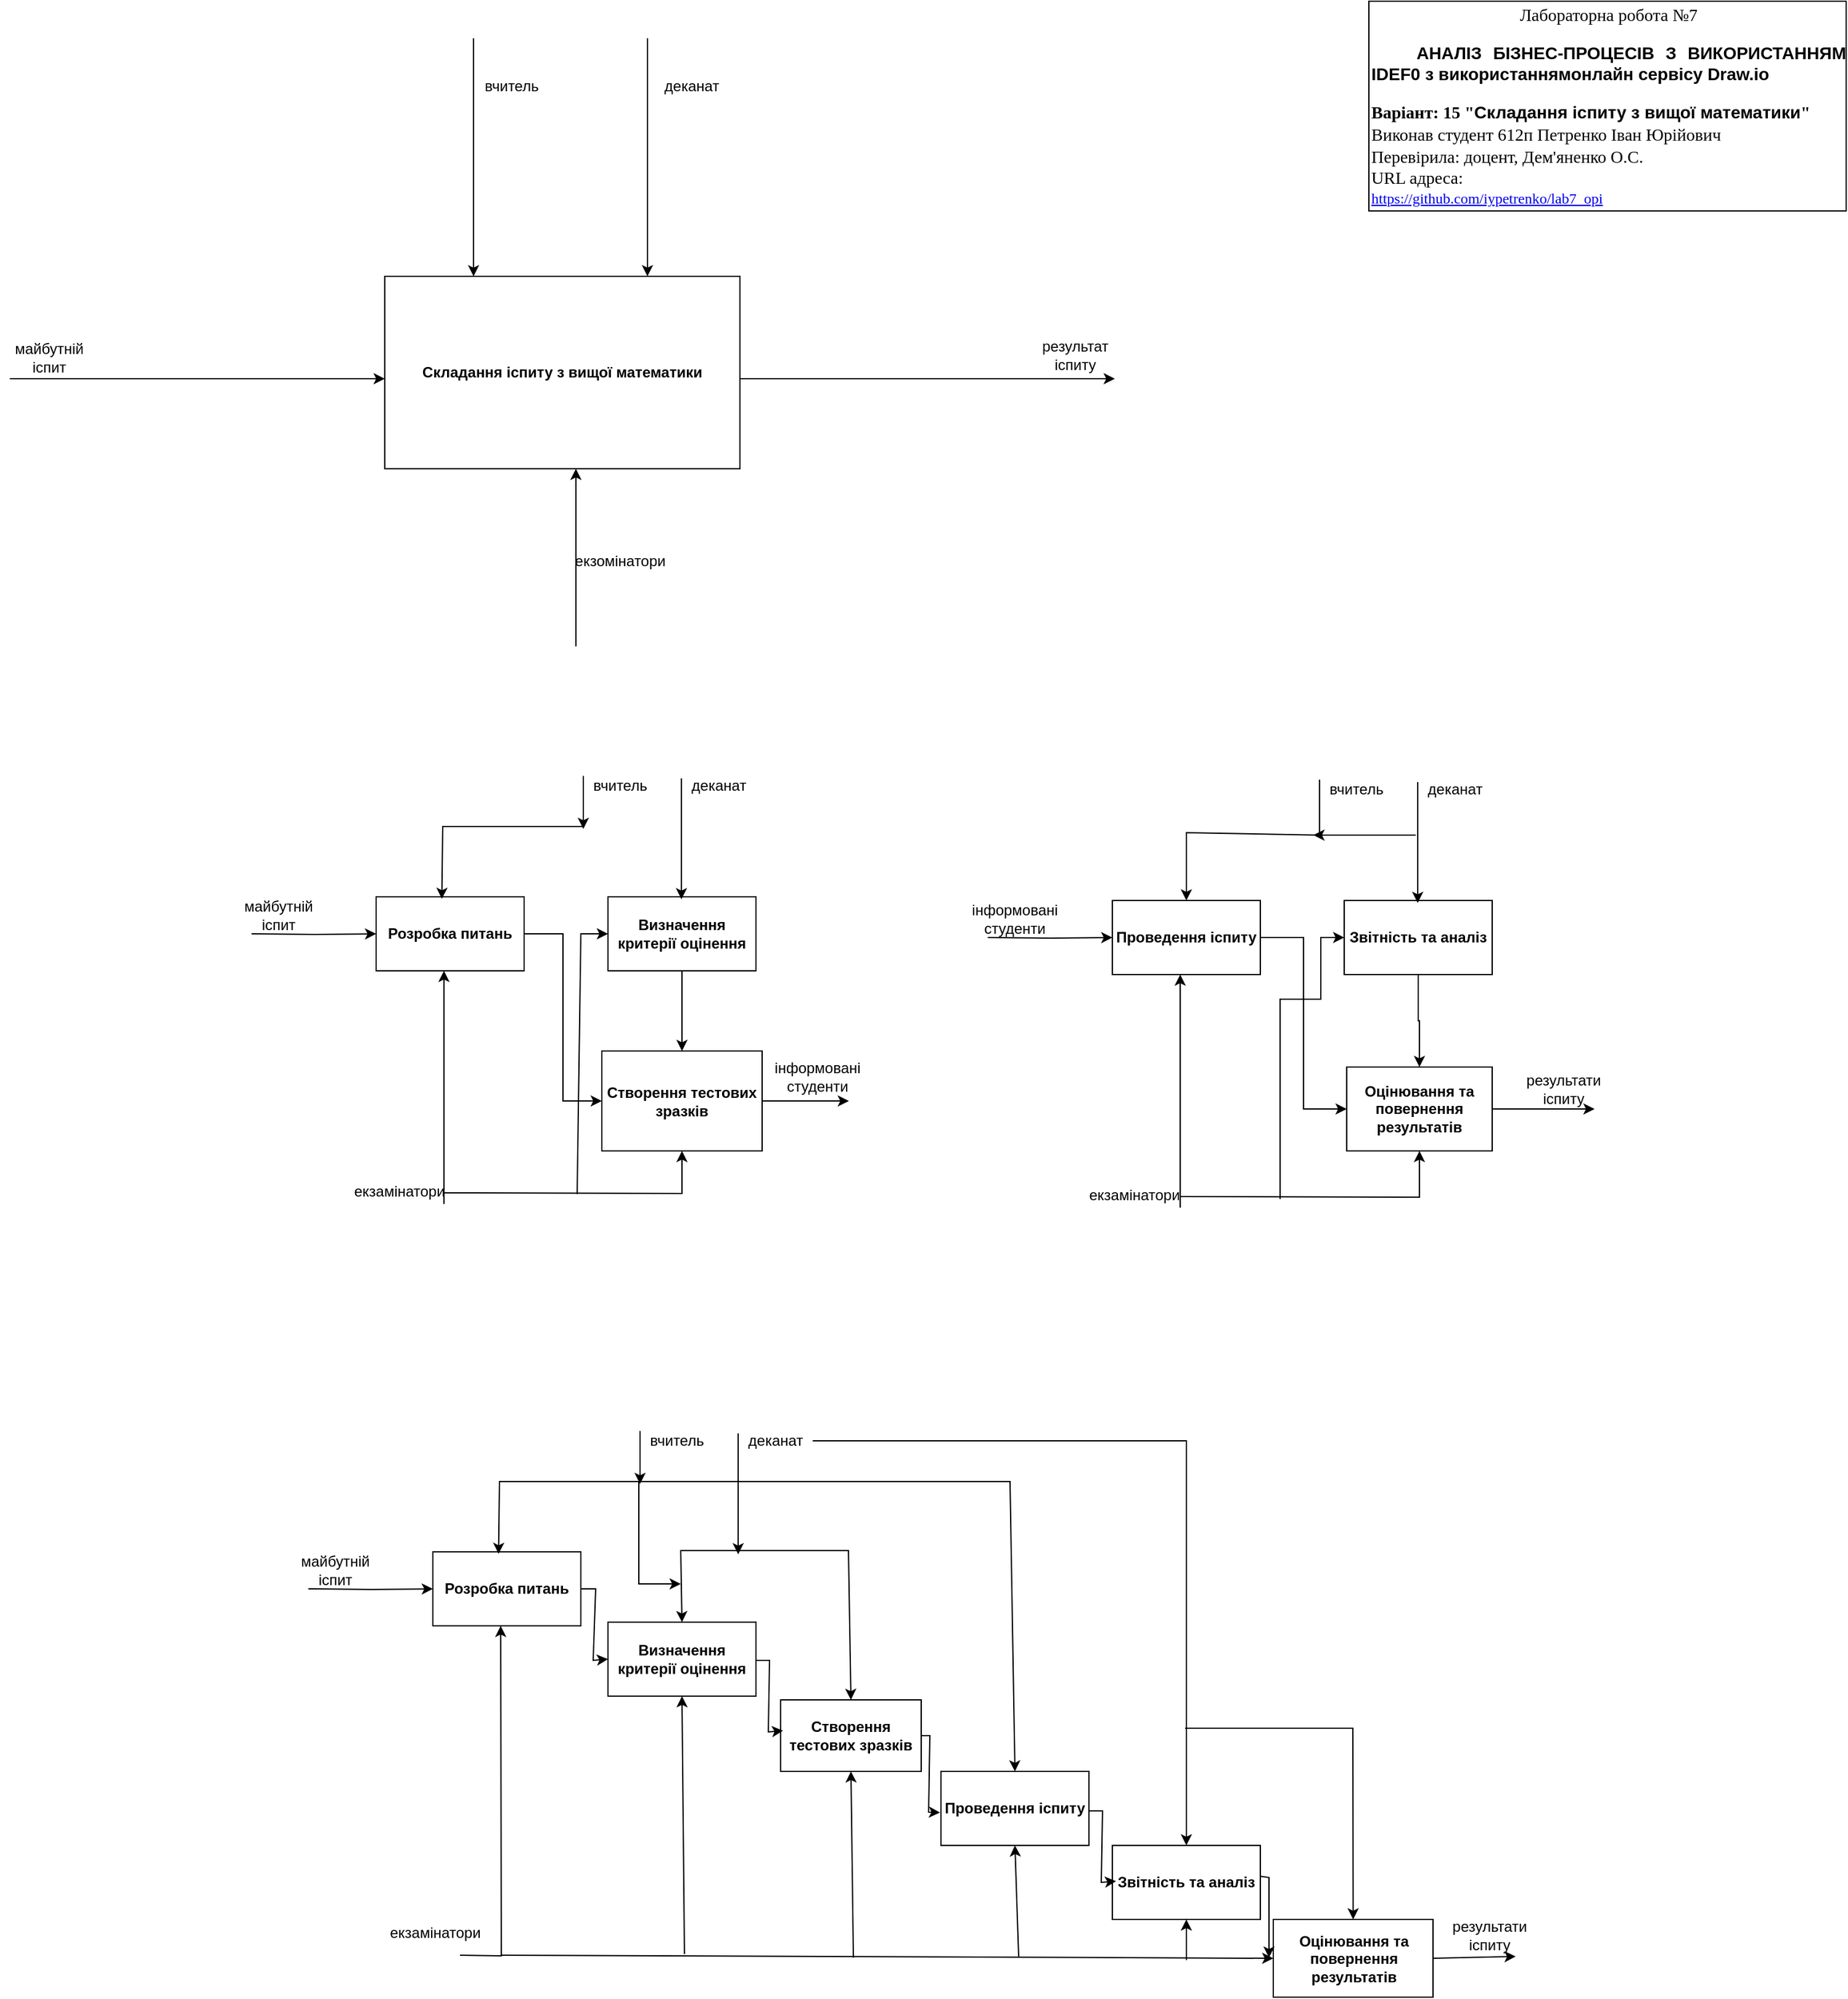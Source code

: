 <mxfile version="22.1.3" type="device">
  <diagram name="Страница — 1" id="lBccL7FZxra-m5bGUK_l">
    <mxGraphModel dx="989" dy="523" grid="0" gridSize="10" guides="1" tooltips="1" connect="1" arrows="1" fold="1" page="1" pageScale="1" pageWidth="1654" pageHeight="1169" math="0" shadow="0">
      <root>
        <mxCell id="0" />
        <mxCell id="1" parent="0" />
        <mxCell id="R3Zz4ry7MMapVyTJ732v-1" value="&lt;b&gt;Складання іспиту з вищої математики&lt;/b&gt;" style="rounded=0;whiteSpace=wrap;html=1;" parent="1" vertex="1">
          <mxGeometry x="437" y="253" width="288" height="156" as="geometry" />
        </mxCell>
        <mxCell id="9nJuIN23NQA6P3UWHadU-1" value="" style="endArrow=classic;html=1;rounded=0;entryX=0;entryY=0.5;entryDx=0;entryDy=0;" parent="1" edge="1">
          <mxGeometry width="50" height="50" relative="1" as="geometry">
            <mxPoint x="133" y="336" as="sourcePoint" />
            <mxPoint x="437" y="336" as="targetPoint" />
          </mxGeometry>
        </mxCell>
        <mxCell id="9nJuIN23NQA6P3UWHadU-5" value="" style="endArrow=classic;html=1;rounded=0;entryX=0.25;entryY=0;entryDx=0;entryDy=0;" parent="1" target="R3Zz4ry7MMapVyTJ732v-1" edge="1">
          <mxGeometry width="50" height="50" relative="1" as="geometry">
            <mxPoint x="509" y="60" as="sourcePoint" />
            <mxPoint x="545" y="151" as="targetPoint" />
          </mxGeometry>
        </mxCell>
        <mxCell id="9nJuIN23NQA6P3UWHadU-6" value="" style="endArrow=classic;html=1;rounded=0;entryX=0.25;entryY=0;entryDx=0;entryDy=0;" parent="1" edge="1">
          <mxGeometry width="50" height="50" relative="1" as="geometry">
            <mxPoint x="650" y="60" as="sourcePoint" />
            <mxPoint x="650" y="253" as="targetPoint" />
          </mxGeometry>
        </mxCell>
        <mxCell id="9nJuIN23NQA6P3UWHadU-7" value="" style="endArrow=classic;html=1;rounded=0;entryX=0.25;entryY=1;entryDx=0;entryDy=0;" parent="1" edge="1">
          <mxGeometry width="50" height="50" relative="1" as="geometry">
            <mxPoint x="592" y="553" as="sourcePoint" />
            <mxPoint x="592" y="409" as="targetPoint" />
          </mxGeometry>
        </mxCell>
        <mxCell id="9nJuIN23NQA6P3UWHadU-9" value="" style="endArrow=classic;html=1;rounded=0;entryX=0;entryY=0.5;entryDx=0;entryDy=0;" parent="1" edge="1">
          <mxGeometry width="50" height="50" relative="1" as="geometry">
            <mxPoint x="725" y="336" as="sourcePoint" />
            <mxPoint x="1029" y="336" as="targetPoint" />
          </mxGeometry>
        </mxCell>
        <mxCell id="9nJuIN23NQA6P3UWHadU-12" value="вчитель" style="text;html=1;strokeColor=none;fillColor=none;align=center;verticalAlign=middle;whiteSpace=wrap;rounded=0;" parent="1" vertex="1">
          <mxGeometry x="510" y="84" width="60" height="30" as="geometry" />
        </mxCell>
        <mxCell id="9nJuIN23NQA6P3UWHadU-13" value="деканат" style="text;html=1;strokeColor=none;fillColor=none;align=center;verticalAlign=middle;whiteSpace=wrap;rounded=0;" parent="1" vertex="1">
          <mxGeometry x="656" y="84" width="60" height="30" as="geometry" />
        </mxCell>
        <mxCell id="9nJuIN23NQA6P3UWHadU-14" value="екзомінатори" style="text;html=1;strokeColor=none;fillColor=none;align=center;verticalAlign=middle;whiteSpace=wrap;rounded=0;" parent="1" vertex="1">
          <mxGeometry x="598" y="469" width="60" height="30" as="geometry" />
        </mxCell>
        <mxCell id="9nJuIN23NQA6P3UWHadU-16" value="результат іспиту" style="text;html=1;strokeColor=none;fillColor=none;align=center;verticalAlign=middle;whiteSpace=wrap;rounded=0;" parent="1" vertex="1">
          <mxGeometry x="967" y="302" width="60" height="30" as="geometry" />
        </mxCell>
        <mxCell id="9nJuIN23NQA6P3UWHadU-18" value="майбутній іспит" style="text;html=1;strokeColor=none;fillColor=none;align=center;verticalAlign=middle;whiteSpace=wrap;rounded=0;" parent="1" vertex="1">
          <mxGeometry x="135" y="304" width="60" height="30" as="geometry" />
        </mxCell>
        <mxCell id="9nJuIN23NQA6P3UWHadU-21" style="edgeStyle=orthogonalEdgeStyle;rounded=0;orthogonalLoop=1;jettySize=auto;html=1;exitX=0;exitY=0.5;exitDx=0;exitDy=0;entryX=0;entryY=0.5;entryDx=0;entryDy=0;" parent="1" target="9nJuIN23NQA6P3UWHadU-19" edge="1">
          <mxGeometry relative="1" as="geometry">
            <mxPoint x="329" y="786" as="sourcePoint" />
          </mxGeometry>
        </mxCell>
        <mxCell id="9nJuIN23NQA6P3UWHadU-36" style="edgeStyle=orthogonalEdgeStyle;rounded=0;orthogonalLoop=1;jettySize=auto;html=1;exitX=0.5;exitY=1;exitDx=0;exitDy=0;entryX=0.5;entryY=1;entryDx=0;entryDy=0;" parent="1" edge="1">
          <mxGeometry relative="1" as="geometry">
            <mxPoint x="485" y="816" as="targetPoint" />
            <mxPoint x="485" y="1005" as="sourcePoint" />
          </mxGeometry>
        </mxCell>
        <mxCell id="9nJuIN23NQA6P3UWHadU-51" style="edgeStyle=orthogonalEdgeStyle;rounded=0;orthogonalLoop=1;jettySize=auto;html=1;entryX=0;entryY=0.5;entryDx=0;entryDy=0;" parent="1" source="9nJuIN23NQA6P3UWHadU-19" target="9nJuIN23NQA6P3UWHadU-40" edge="1">
          <mxGeometry relative="1" as="geometry" />
        </mxCell>
        <mxCell id="9nJuIN23NQA6P3UWHadU-19" value="&lt;b&gt;Розробка питань&lt;/b&gt;" style="rounded=0;whiteSpace=wrap;html=1;" parent="1" vertex="1">
          <mxGeometry x="430" y="756" width="120" height="60" as="geometry" />
        </mxCell>
        <mxCell id="9nJuIN23NQA6P3UWHadU-23" value="" style="endArrow=classic;html=1;rounded=0;" parent="1" edge="1">
          <mxGeometry width="50" height="50" relative="1" as="geometry">
            <mxPoint x="598" y="658" as="sourcePoint" />
            <mxPoint x="598" y="701" as="targetPoint" />
          </mxGeometry>
        </mxCell>
        <mxCell id="9nJuIN23NQA6P3UWHadU-24" value="" style="endArrow=classic;html=1;rounded=0;entryX=0.444;entryY=0.028;entryDx=0;entryDy=0;entryPerimeter=0;" parent="1" target="9nJuIN23NQA6P3UWHadU-19" edge="1">
          <mxGeometry width="50" height="50" relative="1" as="geometry">
            <mxPoint x="599" y="699" as="sourcePoint" />
            <mxPoint x="476" y="699" as="targetPoint" />
            <Array as="points">
              <mxPoint x="484" y="699" />
            </Array>
          </mxGeometry>
        </mxCell>
        <mxCell id="9nJuIN23NQA6P3UWHadU-44" style="edgeStyle=orthogonalEdgeStyle;rounded=0;orthogonalLoop=1;jettySize=auto;html=1;entryX=0.5;entryY=0;entryDx=0;entryDy=0;" parent="1" source="9nJuIN23NQA6P3UWHadU-28" target="9nJuIN23NQA6P3UWHadU-40" edge="1">
          <mxGeometry relative="1" as="geometry" />
        </mxCell>
        <mxCell id="9nJuIN23NQA6P3UWHadU-28" value="&lt;b style=&quot;border-color: var(--border-color);&quot;&gt;Визначення критерії оцінення&lt;/b&gt;" style="rounded=0;whiteSpace=wrap;html=1;" parent="1" vertex="1">
          <mxGeometry x="618" y="756" width="120" height="60" as="geometry" />
        </mxCell>
        <mxCell id="9nJuIN23NQA6P3UWHadU-29" value="" style="endArrow=classic;html=1;rounded=0;" parent="1" edge="1">
          <mxGeometry width="50" height="50" relative="1" as="geometry">
            <mxPoint x="677.58" y="660" as="sourcePoint" />
            <mxPoint x="677.58" y="758" as="targetPoint" />
          </mxGeometry>
        </mxCell>
        <mxCell id="9nJuIN23NQA6P3UWHadU-32" value="вчитель" style="text;html=1;strokeColor=none;fillColor=none;align=center;verticalAlign=middle;whiteSpace=wrap;rounded=0;" parent="1" vertex="1">
          <mxGeometry x="598" y="651" width="60" height="30" as="geometry" />
        </mxCell>
        <mxCell id="9nJuIN23NQA6P3UWHadU-33" value="деканат" style="text;html=1;strokeColor=none;fillColor=none;align=center;verticalAlign=middle;whiteSpace=wrap;rounded=0;" parent="1" vertex="1">
          <mxGeometry x="678" y="651" width="60" height="30" as="geometry" />
        </mxCell>
        <mxCell id="9nJuIN23NQA6P3UWHadU-34" value="майбутній іспит" style="text;html=1;strokeColor=none;fillColor=none;align=center;verticalAlign=middle;whiteSpace=wrap;rounded=0;" parent="1" vertex="1">
          <mxGeometry x="321" y="756" width="60" height="30" as="geometry" />
        </mxCell>
        <mxCell id="9nJuIN23NQA6P3UWHadU-50" style="edgeStyle=orthogonalEdgeStyle;rounded=0;orthogonalLoop=1;jettySize=auto;html=1;entryX=0.5;entryY=1;entryDx=0;entryDy=0;" parent="1" target="9nJuIN23NQA6P3UWHadU-40" edge="1">
          <mxGeometry relative="1" as="geometry">
            <mxPoint x="485" y="996" as="sourcePoint" />
          </mxGeometry>
        </mxCell>
        <mxCell id="9nJuIN23NQA6P3UWHadU-37" value="екзамінатори" style="text;html=1;strokeColor=none;fillColor=none;align=center;verticalAlign=middle;whiteSpace=wrap;rounded=0;" parent="1" vertex="1">
          <mxGeometry x="419" y="980" width="60" height="30" as="geometry" />
        </mxCell>
        <mxCell id="9nJuIN23NQA6P3UWHadU-52" style="edgeStyle=orthogonalEdgeStyle;rounded=0;orthogonalLoop=1;jettySize=auto;html=1;" parent="1" source="9nJuIN23NQA6P3UWHadU-40" edge="1">
          <mxGeometry relative="1" as="geometry">
            <mxPoint x="813.333" y="921.5" as="targetPoint" />
          </mxGeometry>
        </mxCell>
        <mxCell id="9nJuIN23NQA6P3UWHadU-40" value="&lt;b&gt;Створення тестових зразків&lt;/b&gt;" style="rounded=0;whiteSpace=wrap;html=1;" parent="1" vertex="1">
          <mxGeometry x="613" y="881" width="130" height="81" as="geometry" />
        </mxCell>
        <mxCell id="9nJuIN23NQA6P3UWHadU-53" value="інформовані студенти" style="text;html=1;strokeColor=none;fillColor=none;align=center;verticalAlign=middle;whiteSpace=wrap;rounded=0;" parent="1" vertex="1">
          <mxGeometry x="758" y="887" width="60" height="30" as="geometry" />
        </mxCell>
        <mxCell id="9nJuIN23NQA6P3UWHadU-55" style="edgeStyle=orthogonalEdgeStyle;rounded=0;orthogonalLoop=1;jettySize=auto;html=1;exitX=0;exitY=0.5;exitDx=0;exitDy=0;entryX=0;entryY=0.5;entryDx=0;entryDy=0;" parent="1" target="9nJuIN23NQA6P3UWHadU-58" edge="1">
          <mxGeometry relative="1" as="geometry">
            <mxPoint x="926" y="789" as="sourcePoint" />
          </mxGeometry>
        </mxCell>
        <mxCell id="9nJuIN23NQA6P3UWHadU-56" style="edgeStyle=orthogonalEdgeStyle;rounded=0;orthogonalLoop=1;jettySize=auto;html=1;exitX=0.5;exitY=1;exitDx=0;exitDy=0;entryX=0.5;entryY=1;entryDx=0;entryDy=0;" parent="1" edge="1">
          <mxGeometry relative="1" as="geometry">
            <mxPoint x="1082" y="819" as="targetPoint" />
            <mxPoint x="1082" y="1008" as="sourcePoint" />
          </mxGeometry>
        </mxCell>
        <mxCell id="9nJuIN23NQA6P3UWHadU-57" style="edgeStyle=orthogonalEdgeStyle;rounded=0;orthogonalLoop=1;jettySize=auto;html=1;entryX=0;entryY=0.5;entryDx=0;entryDy=0;" parent="1" source="9nJuIN23NQA6P3UWHadU-58" target="9nJuIN23NQA6P3UWHadU-70" edge="1">
          <mxGeometry relative="1" as="geometry" />
        </mxCell>
        <mxCell id="9nJuIN23NQA6P3UWHadU-58" value="&lt;b&gt;Проведення іспиту&lt;/b&gt;" style="rounded=0;whiteSpace=wrap;html=1;" parent="1" vertex="1">
          <mxGeometry x="1027" y="759" width="120" height="60" as="geometry" />
        </mxCell>
        <mxCell id="9nJuIN23NQA6P3UWHadU-59" value="" style="endArrow=classic;html=1;rounded=0;entryX=0.5;entryY=0;entryDx=0;entryDy=0;" parent="1" target="9nJuIN23NQA6P3UWHadU-58" edge="1">
          <mxGeometry width="50" height="50" relative="1" as="geometry">
            <mxPoint x="1195" y="661" as="sourcePoint" />
            <mxPoint x="1101" y="706" as="targetPoint" />
            <Array as="points">
              <mxPoint x="1195" y="706" />
              <mxPoint x="1087" y="704" />
            </Array>
          </mxGeometry>
        </mxCell>
        <mxCell id="3WHhj1wmLJ2Wy4JnTL07-1" style="edgeStyle=orthogonalEdgeStyle;rounded=0;orthogonalLoop=1;jettySize=auto;html=1;entryX=0.5;entryY=0;entryDx=0;entryDy=0;" parent="1" source="9nJuIN23NQA6P3UWHadU-62" target="9nJuIN23NQA6P3UWHadU-70" edge="1">
          <mxGeometry relative="1" as="geometry">
            <mxPoint x="1275" y="887" as="targetPoint" />
          </mxGeometry>
        </mxCell>
        <mxCell id="9nJuIN23NQA6P3UWHadU-62" value="&lt;b&gt;Звітність та аналіз&lt;/b&gt;" style="rounded=0;whiteSpace=wrap;html=1;" parent="1" vertex="1">
          <mxGeometry x="1215" y="759" width="120" height="60" as="geometry" />
        </mxCell>
        <mxCell id="9nJuIN23NQA6P3UWHadU-63" value="" style="endArrow=classic;html=1;rounded=0;" parent="1" edge="1">
          <mxGeometry width="50" height="50" relative="1" as="geometry">
            <mxPoint x="1274.58" y="663" as="sourcePoint" />
            <mxPoint x="1274.58" y="761" as="targetPoint" />
          </mxGeometry>
        </mxCell>
        <mxCell id="9nJuIN23NQA6P3UWHadU-64" value="вчитель" style="text;html=1;strokeColor=none;fillColor=none;align=center;verticalAlign=middle;whiteSpace=wrap;rounded=0;" parent="1" vertex="1">
          <mxGeometry x="1195" y="654" width="60" height="30" as="geometry" />
        </mxCell>
        <mxCell id="9nJuIN23NQA6P3UWHadU-65" value="деканат" style="text;html=1;strokeColor=none;fillColor=none;align=center;verticalAlign=middle;whiteSpace=wrap;rounded=0;" parent="1" vertex="1">
          <mxGeometry x="1275" y="654" width="60" height="30" as="geometry" />
        </mxCell>
        <mxCell id="9nJuIN23NQA6P3UWHadU-66" value="інформовані студенти" style="text;html=1;strokeColor=none;fillColor=none;align=center;verticalAlign=middle;whiteSpace=wrap;rounded=0;" parent="1" vertex="1">
          <mxGeometry x="918" y="759" width="60" height="30" as="geometry" />
        </mxCell>
        <mxCell id="9nJuIN23NQA6P3UWHadU-67" style="edgeStyle=orthogonalEdgeStyle;rounded=0;orthogonalLoop=1;jettySize=auto;html=1;entryX=0.5;entryY=1;entryDx=0;entryDy=0;" parent="1" target="9nJuIN23NQA6P3UWHadU-70" edge="1">
          <mxGeometry relative="1" as="geometry">
            <mxPoint x="1082" y="999" as="sourcePoint" />
          </mxGeometry>
        </mxCell>
        <mxCell id="9nJuIN23NQA6P3UWHadU-68" value="екзамінатори" style="text;html=1;strokeColor=none;fillColor=none;align=center;verticalAlign=middle;whiteSpace=wrap;rounded=0;" parent="1" vertex="1">
          <mxGeometry x="1015" y="983" width="60" height="30" as="geometry" />
        </mxCell>
        <mxCell id="9nJuIN23NQA6P3UWHadU-69" style="edgeStyle=orthogonalEdgeStyle;rounded=0;orthogonalLoop=1;jettySize=auto;html=1;" parent="1" source="9nJuIN23NQA6P3UWHadU-70" edge="1">
          <mxGeometry relative="1" as="geometry">
            <mxPoint x="1418" y="928" as="targetPoint" />
          </mxGeometry>
        </mxCell>
        <mxCell id="9nJuIN23NQA6P3UWHadU-70" value="&lt;b&gt;Оцінювання та повернення&lt;br/&gt;результатів&lt;/b&gt;" style="rounded=0;whiteSpace=wrap;html=1;" parent="1" vertex="1">
          <mxGeometry x="1217" y="894" width="118" height="68" as="geometry" />
        </mxCell>
        <mxCell id="9nJuIN23NQA6P3UWHadU-74" value="" style="endArrow=classic;html=1;rounded=0;entryX=0;entryY=0.5;entryDx=0;entryDy=0;" parent="1" target="9nJuIN23NQA6P3UWHadU-28" edge="1">
          <mxGeometry width="50" height="50" relative="1" as="geometry">
            <mxPoint x="593" y="997" as="sourcePoint" />
            <mxPoint x="598" y="756" as="targetPoint" />
            <Array as="points">
              <mxPoint x="596" y="786" />
            </Array>
          </mxGeometry>
        </mxCell>
        <mxCell id="9nJuIN23NQA6P3UWHadU-75" value="" style="endArrow=classic;html=1;rounded=0;" parent="1" edge="1">
          <mxGeometry width="50" height="50" relative="1" as="geometry">
            <mxPoint x="1273" y="706" as="sourcePoint" />
            <mxPoint x="1190" y="706" as="targetPoint" />
          </mxGeometry>
        </mxCell>
        <mxCell id="9nJuIN23NQA6P3UWHadU-76" value="результати іспиту" style="text;html=1;strokeColor=none;fillColor=none;align=center;verticalAlign=middle;whiteSpace=wrap;rounded=0;" parent="1" vertex="1">
          <mxGeometry x="1363" y="897" width="60" height="30" as="geometry" />
        </mxCell>
        <mxCell id="9nJuIN23NQA6P3UWHadU-77" value="" style="endArrow=classic;html=1;rounded=0;entryX=0;entryY=0.5;entryDx=0;entryDy=0;" parent="1" target="9nJuIN23NQA6P3UWHadU-62" edge="1">
          <mxGeometry width="50" height="50" relative="1" as="geometry">
            <mxPoint x="1163" y="1001" as="sourcePoint" />
            <mxPoint x="1196" y="756" as="targetPoint" />
            <Array as="points">
              <mxPoint x="1163" y="839" />
              <mxPoint x="1196" y="839" />
              <mxPoint x="1196" y="789" />
            </Array>
          </mxGeometry>
        </mxCell>
        <mxCell id="9nJuIN23NQA6P3UWHadU-78" value="&lt;div style=&quot;text-align: center;&quot;&gt;&lt;span style=&quot;font-size: 14px; font-family: &amp;quot;Times New Roman&amp;quot;; background-color: initial;&quot;&gt;Лабораторна робота №7&lt;/span&gt;&lt;/div&gt;&lt;div style=&quot;font-size: 14px;&quot;&gt;&lt;p style=&quot;text-align: justify;&quot; class=&quot;MsoNormal&quot;&gt;&lt;b&gt;&lt;span style=&quot;&quot;&gt;&lt;span style=&quot;&quot;&gt;&amp;nbsp;&amp;nbsp;&amp;nbsp;&amp;nbsp;&lt;/span&gt;&lt;/span&gt;АНАЛІЗ БІЗНЕС-ПРОЦЕСІВ З ВИКОРИСТАННЯМ IDEF0 з використаннямонлайн сервісу Draw.io&lt;/b&gt;&lt;/p&gt;&lt;/div&gt;&lt;div style=&quot;&quot;&gt;&lt;b style=&quot;font-size: 14px;&quot;&gt;&lt;font face=&quot;Times New Roman&quot;&gt;Варіант: 15 &quot;&lt;/font&gt;&lt;/b&gt;&lt;span style=&quot;line-height: 107%; font-family: Calibri, sans-serif;&quot; lang=&quot;UK&quot;&gt;&lt;b style=&quot;&quot;&gt;&lt;font style=&quot;font-size: 14px;&quot;&gt;Складання іспиту з вищої математики&lt;/font&gt;&lt;/b&gt;&lt;/span&gt;&lt;b style=&quot;font-size: 14px;&quot;&gt;&lt;font face=&quot;Times New Roman&quot;&gt;&lt;span lang=&quot;UK&quot; style=&quot;background-color: initial;&quot;&gt;&quot;&lt;/span&gt;&lt;/font&gt;&lt;/b&gt;&lt;/div&gt;&lt;div style=&quot;font-size: 14px;&quot;&gt;&lt;font face=&quot;Times New Roman&quot; style=&quot;&quot;&gt;&lt;span lang=&quot;UK&quot; style=&quot;background-color: initial;&quot;&gt;Виконав студент 612п Петренко Іван Юрійович&lt;/span&gt;&lt;/font&gt;&lt;/div&gt;&lt;div style=&quot;font-size: 14px;&quot;&gt;&lt;font face=&quot;Times New Roman&quot; style=&quot;&quot;&gt;&lt;span lang=&quot;UK&quot; style=&quot;background-color: initial;&quot;&gt;Перевірила: доцент, Дем&#39;яненко О.С.&lt;/span&gt;&lt;/font&gt;&lt;/div&gt;&lt;div style=&quot;font-size: 14px;&quot;&gt;&lt;font face=&quot;Times New Roman&quot; style=&quot;&quot;&gt;&lt;span lang=&quot;UK&quot; style=&quot;background-color: initial;&quot;&gt;URL адреса:&lt;/span&gt;&lt;/font&gt;&lt;/div&gt;&lt;font face=&quot;Times New Roman&quot; color=&quot;#0000ee&quot;&gt;&lt;u&gt;&lt;a href=&quot;https://github.com/iypetrenko/lab7_opi&quot;&gt;https://github.com/iypetrenko/lab7_opi&lt;/a&gt;&lt;/u&gt;&lt;/font&gt;" style="rounded=0;whiteSpace=wrap;html=1;align=left;" parent="1" vertex="1">
          <mxGeometry x="1235" y="30" width="387" height="170" as="geometry" />
        </mxCell>
        <mxCell id="YajEbfCSithe7fjb4H68-1" style="edgeStyle=orthogonalEdgeStyle;rounded=0;orthogonalLoop=1;jettySize=auto;html=1;exitX=0;exitY=0.5;exitDx=0;exitDy=0;entryX=0;entryY=0.5;entryDx=0;entryDy=0;" edge="1" parent="1" target="YajEbfCSithe7fjb4H68-4">
          <mxGeometry relative="1" as="geometry">
            <mxPoint x="375" y="1317" as="sourcePoint" />
          </mxGeometry>
        </mxCell>
        <mxCell id="YajEbfCSithe7fjb4H68-2" style="edgeStyle=orthogonalEdgeStyle;rounded=0;orthogonalLoop=1;jettySize=auto;html=1;entryX=0.5;entryY=1;entryDx=0;entryDy=0;" edge="1" parent="1">
          <mxGeometry relative="1" as="geometry">
            <mxPoint x="531" y="1347" as="targetPoint" />
            <mxPoint x="498" y="1614" as="sourcePoint" />
          </mxGeometry>
        </mxCell>
        <mxCell id="YajEbfCSithe7fjb4H68-4" value="&lt;b&gt;Розробка питань&lt;/b&gt;" style="rounded=0;whiteSpace=wrap;html=1;" vertex="1" parent="1">
          <mxGeometry x="476" y="1287" width="120" height="60" as="geometry" />
        </mxCell>
        <mxCell id="YajEbfCSithe7fjb4H68-5" value="" style="endArrow=classic;html=1;rounded=0;" edge="1" parent="1">
          <mxGeometry width="50" height="50" relative="1" as="geometry">
            <mxPoint x="644" y="1189" as="sourcePoint" />
            <mxPoint x="644" y="1232" as="targetPoint" />
          </mxGeometry>
        </mxCell>
        <mxCell id="YajEbfCSithe7fjb4H68-6" value="" style="endArrow=classic;html=1;rounded=0;entryX=0.444;entryY=0.028;entryDx=0;entryDy=0;entryPerimeter=0;" edge="1" parent="1" target="YajEbfCSithe7fjb4H68-4">
          <mxGeometry width="50" height="50" relative="1" as="geometry">
            <mxPoint x="645" y="1230" as="sourcePoint" />
            <mxPoint x="522" y="1230" as="targetPoint" />
            <Array as="points">
              <mxPoint x="530" y="1230" />
            </Array>
          </mxGeometry>
        </mxCell>
        <mxCell id="YajEbfCSithe7fjb4H68-8" value="&lt;b style=&quot;border-color: var(--border-color);&quot;&gt;Визначення критерії оцінення&lt;/b&gt;" style="rounded=0;whiteSpace=wrap;html=1;" vertex="1" parent="1">
          <mxGeometry x="618" y="1344" width="120" height="60" as="geometry" />
        </mxCell>
        <mxCell id="YajEbfCSithe7fjb4H68-9" value="" style="endArrow=classic;html=1;rounded=0;" edge="1" parent="1">
          <mxGeometry width="50" height="50" relative="1" as="geometry">
            <mxPoint x="723.58" y="1191" as="sourcePoint" />
            <mxPoint x="723.58" y="1289" as="targetPoint" />
          </mxGeometry>
        </mxCell>
        <mxCell id="YajEbfCSithe7fjb4H68-10" value="вчитель" style="text;html=1;strokeColor=none;fillColor=none;align=center;verticalAlign=middle;whiteSpace=wrap;rounded=0;" vertex="1" parent="1">
          <mxGeometry x="644" y="1182" width="60" height="30" as="geometry" />
        </mxCell>
        <mxCell id="YajEbfCSithe7fjb4H68-11" value="деканат" style="text;html=1;strokeColor=none;fillColor=none;align=center;verticalAlign=middle;whiteSpace=wrap;rounded=0;" vertex="1" parent="1">
          <mxGeometry x="724" y="1182" width="60" height="30" as="geometry" />
        </mxCell>
        <mxCell id="YajEbfCSithe7fjb4H68-12" value="майбутній іспит" style="text;html=1;strokeColor=none;fillColor=none;align=center;verticalAlign=middle;whiteSpace=wrap;rounded=0;" vertex="1" parent="1">
          <mxGeometry x="367" y="1287" width="60" height="30" as="geometry" />
        </mxCell>
        <mxCell id="YajEbfCSithe7fjb4H68-14" value="екзамінатори" style="text;html=1;strokeColor=none;fillColor=none;align=center;verticalAlign=middle;whiteSpace=wrap;rounded=0;" vertex="1" parent="1">
          <mxGeometry x="448" y="1581" width="60" height="30" as="geometry" />
        </mxCell>
        <mxCell id="YajEbfCSithe7fjb4H68-16" value="&lt;b&gt;Створення тестових зразків&lt;/b&gt;" style="rounded=0;whiteSpace=wrap;html=1;" vertex="1" parent="1">
          <mxGeometry x="758" y="1407" width="114" height="58" as="geometry" />
        </mxCell>
        <mxCell id="YajEbfCSithe7fjb4H68-21" value="&lt;b&gt;Проведення іспиту&lt;/b&gt;" style="rounded=0;whiteSpace=wrap;html=1;" vertex="1" parent="1">
          <mxGeometry x="888" y="1465" width="120" height="60" as="geometry" />
        </mxCell>
        <mxCell id="YajEbfCSithe7fjb4H68-24" value="&lt;b&gt;Звітність та аналіз&lt;/b&gt;" style="rounded=0;whiteSpace=wrap;html=1;" vertex="1" parent="1">
          <mxGeometry x="1027" y="1525" width="120" height="60" as="geometry" />
        </mxCell>
        <mxCell id="YajEbfCSithe7fjb4H68-32" value="&lt;b&gt;Оцінювання та повернення&lt;br/&gt;результатів&lt;/b&gt;" style="rounded=0;whiteSpace=wrap;html=1;" vertex="1" parent="1">
          <mxGeometry x="1157.5" y="1585" width="129.5" height="63" as="geometry" />
        </mxCell>
        <mxCell id="YajEbfCSithe7fjb4H68-35" value="результати іспиту" style="text;html=1;strokeColor=none;fillColor=none;align=center;verticalAlign=middle;whiteSpace=wrap;rounded=0;" vertex="1" parent="1">
          <mxGeometry x="1303" y="1583" width="60" height="30" as="geometry" />
        </mxCell>
        <mxCell id="YajEbfCSithe7fjb4H68-41" value="" style="endArrow=classic;html=1;rounded=0;exitX=1;exitY=0.5;exitDx=0;exitDy=0;" edge="1" parent="1" source="YajEbfCSithe7fjb4H68-32">
          <mxGeometry width="50" height="50" relative="1" as="geometry">
            <mxPoint x="1368" y="1665" as="sourcePoint" />
            <mxPoint x="1354" y="1615" as="targetPoint" />
          </mxGeometry>
        </mxCell>
        <mxCell id="YajEbfCSithe7fjb4H68-42" value="" style="endArrow=classic;html=1;rounded=0;entryX=0.5;entryY=0;entryDx=0;entryDy=0;" edge="1" parent="1" target="YajEbfCSithe7fjb4H68-8">
          <mxGeometry width="50" height="50" relative="1" as="geometry">
            <mxPoint x="723" y="1286" as="sourcePoint" />
            <mxPoint x="654" y="1280" as="targetPoint" />
            <Array as="points">
              <mxPoint x="677" y="1286" />
            </Array>
          </mxGeometry>
        </mxCell>
        <mxCell id="YajEbfCSithe7fjb4H68-43" value="" style="endArrow=classic;html=1;rounded=0;entryX=0.5;entryY=0;entryDx=0;entryDy=0;" edge="1" parent="1" target="YajEbfCSithe7fjb4H68-16">
          <mxGeometry width="50" height="50" relative="1" as="geometry">
            <mxPoint x="723" y="1286" as="sourcePoint" />
            <mxPoint x="867" y="1289" as="targetPoint" />
            <Array as="points">
              <mxPoint x="813" y="1286" />
            </Array>
          </mxGeometry>
        </mxCell>
        <mxCell id="YajEbfCSithe7fjb4H68-44" value="" style="endArrow=classic;html=1;rounded=0;entryX=0.5;entryY=0;entryDx=0;entryDy=0;" edge="1" parent="1" target="YajEbfCSithe7fjb4H68-21">
          <mxGeometry width="50" height="50" relative="1" as="geometry">
            <mxPoint x="643" y="1230" as="sourcePoint" />
            <mxPoint x="983" y="1232" as="targetPoint" />
            <Array as="points">
              <mxPoint x="944" y="1230" />
            </Array>
          </mxGeometry>
        </mxCell>
        <mxCell id="YajEbfCSithe7fjb4H68-45" value="" style="endArrow=classic;html=1;rounded=0;" edge="1" parent="1">
          <mxGeometry width="50" height="50" relative="1" as="geometry">
            <mxPoint x="643" y="1230" as="sourcePoint" />
            <mxPoint x="677" y="1313" as="targetPoint" />
            <Array as="points">
              <mxPoint x="643" y="1285" />
              <mxPoint x="643" y="1313" />
            </Array>
          </mxGeometry>
        </mxCell>
        <mxCell id="YajEbfCSithe7fjb4H68-46" value="" style="endArrow=classic;html=1;rounded=0;exitX=1;exitY=0.5;exitDx=0;exitDy=0;entryX=0.5;entryY=0;entryDx=0;entryDy=0;" edge="1" parent="1" source="YajEbfCSithe7fjb4H68-11" target="YajEbfCSithe7fjb4H68-24">
          <mxGeometry width="50" height="50" relative="1" as="geometry">
            <mxPoint x="860" y="1236" as="sourcePoint" />
            <mxPoint x="1142" y="1190" as="targetPoint" />
            <Array as="points">
              <mxPoint x="1087" y="1197" />
            </Array>
          </mxGeometry>
        </mxCell>
        <mxCell id="YajEbfCSithe7fjb4H68-47" value="" style="endArrow=classic;html=1;rounded=0;entryX=0.5;entryY=0;entryDx=0;entryDy=0;" edge="1" parent="1" target="YajEbfCSithe7fjb4H68-32">
          <mxGeometry width="50" height="50" relative="1" as="geometry">
            <mxPoint x="1086" y="1430" as="sourcePoint" />
            <mxPoint x="1242" y="1426" as="targetPoint" />
            <Array as="points">
              <mxPoint x="1222" y="1430" />
            </Array>
          </mxGeometry>
        </mxCell>
        <mxCell id="YajEbfCSithe7fjb4H68-48" value="" style="endArrow=classic;html=1;rounded=0;entryX=0;entryY=0.5;entryDx=0;entryDy=0;" edge="1" parent="1" target="YajEbfCSithe7fjb4H68-32">
          <mxGeometry width="50" height="50" relative="1" as="geometry">
            <mxPoint x="532" y="1614" as="sourcePoint" />
            <mxPoint x="709" y="1505" as="targetPoint" />
          </mxGeometry>
        </mxCell>
        <mxCell id="YajEbfCSithe7fjb4H68-49" value="" style="endArrow=classic;html=1;rounded=0;entryX=0.5;entryY=1;entryDx=0;entryDy=0;" edge="1" parent="1" target="YajEbfCSithe7fjb4H68-8">
          <mxGeometry width="50" height="50" relative="1" as="geometry">
            <mxPoint x="680" y="1613" as="sourcePoint" />
            <mxPoint x="736" y="1514" as="targetPoint" />
          </mxGeometry>
        </mxCell>
        <mxCell id="YajEbfCSithe7fjb4H68-50" value="" style="endArrow=classic;html=1;rounded=0;entryX=0.5;entryY=1;entryDx=0;entryDy=0;" edge="1" parent="1" target="YajEbfCSithe7fjb4H68-16">
          <mxGeometry width="50" height="50" relative="1" as="geometry">
            <mxPoint x="817" y="1616" as="sourcePoint" />
            <mxPoint x="870" y="1535" as="targetPoint" />
          </mxGeometry>
        </mxCell>
        <mxCell id="YajEbfCSithe7fjb4H68-51" value="" style="endArrow=classic;html=1;rounded=0;entryX=0.5;entryY=1;entryDx=0;entryDy=0;" edge="1" parent="1" target="YajEbfCSithe7fjb4H68-21">
          <mxGeometry width="50" height="50" relative="1" as="geometry">
            <mxPoint x="951" y="1615" as="sourcePoint" />
            <mxPoint x="1008" y="1550" as="targetPoint" />
          </mxGeometry>
        </mxCell>
        <mxCell id="YajEbfCSithe7fjb4H68-52" value="" style="endArrow=classic;html=1;rounded=0;entryX=0.5;entryY=1;entryDx=0;entryDy=0;" edge="1" parent="1" target="YajEbfCSithe7fjb4H68-24">
          <mxGeometry width="50" height="50" relative="1" as="geometry">
            <mxPoint x="1087" y="1618" as="sourcePoint" />
            <mxPoint x="1102" y="1625" as="targetPoint" />
          </mxGeometry>
        </mxCell>
        <mxCell id="YajEbfCSithe7fjb4H68-53" value="" style="endArrow=classic;html=1;rounded=0;exitX=1;exitY=0.5;exitDx=0;exitDy=0;entryX=0;entryY=0.5;entryDx=0;entryDy=0;" edge="1" parent="1" source="YajEbfCSithe7fjb4H68-4" target="YajEbfCSithe7fjb4H68-8">
          <mxGeometry width="50" height="50" relative="1" as="geometry">
            <mxPoint x="583" y="1475" as="sourcePoint" />
            <mxPoint x="606" y="1381" as="targetPoint" />
            <Array as="points">
              <mxPoint x="608" y="1317" />
              <mxPoint x="606" y="1375" />
            </Array>
          </mxGeometry>
        </mxCell>
        <mxCell id="YajEbfCSithe7fjb4H68-54" value="" style="endArrow=classic;html=1;rounded=0;exitX=1;exitY=0.5;exitDx=0;exitDy=0;entryX=0;entryY=0.5;entryDx=0;entryDy=0;" edge="1" parent="1">
          <mxGeometry width="50" height="50" relative="1" as="geometry">
            <mxPoint x="738" y="1375" as="sourcePoint" />
            <mxPoint x="760" y="1432" as="targetPoint" />
            <Array as="points">
              <mxPoint x="749" y="1375" />
              <mxPoint x="748" y="1433" />
            </Array>
          </mxGeometry>
        </mxCell>
        <mxCell id="YajEbfCSithe7fjb4H68-55" value="" style="endArrow=classic;html=1;rounded=0;exitX=1;exitY=0.5;exitDx=0;exitDy=0;entryX=-0.006;entryY=0.556;entryDx=0;entryDy=0;entryPerimeter=0;" edge="1" parent="1" target="YajEbfCSithe7fjb4H68-21">
          <mxGeometry width="50" height="50" relative="1" as="geometry">
            <mxPoint x="872" y="1436" as="sourcePoint" />
            <mxPoint x="894" y="1493" as="targetPoint" />
            <Array as="points">
              <mxPoint x="879" y="1436" />
              <mxPoint x="878" y="1498" />
            </Array>
          </mxGeometry>
        </mxCell>
        <mxCell id="YajEbfCSithe7fjb4H68-56" value="" style="endArrow=classic;html=1;rounded=0;exitX=1;exitY=0.5;exitDx=0;exitDy=0;entryX=0;entryY=0.5;entryDx=0;entryDy=0;" edge="1" parent="1">
          <mxGeometry width="50" height="50" relative="1" as="geometry">
            <mxPoint x="1008" y="1497" as="sourcePoint" />
            <mxPoint x="1030" y="1554" as="targetPoint" />
            <Array as="points">
              <mxPoint x="1019" y="1497" />
              <mxPoint x="1018" y="1555" />
            </Array>
          </mxGeometry>
        </mxCell>
        <mxCell id="YajEbfCSithe7fjb4H68-57" value="" style="endArrow=classic;html=1;rounded=0;exitX=1;exitY=0.5;exitDx=0;exitDy=0;" edge="1" parent="1">
          <mxGeometry width="50" height="50" relative="1" as="geometry">
            <mxPoint x="1147" y="1550" as="sourcePoint" />
            <mxPoint x="1154" y="1616" as="targetPoint" />
            <Array as="points">
              <mxPoint x="1154" y="1551" />
              <mxPoint x="1154" y="1577" />
              <mxPoint x="1154" y="1607" />
            </Array>
          </mxGeometry>
        </mxCell>
      </root>
    </mxGraphModel>
  </diagram>
</mxfile>
